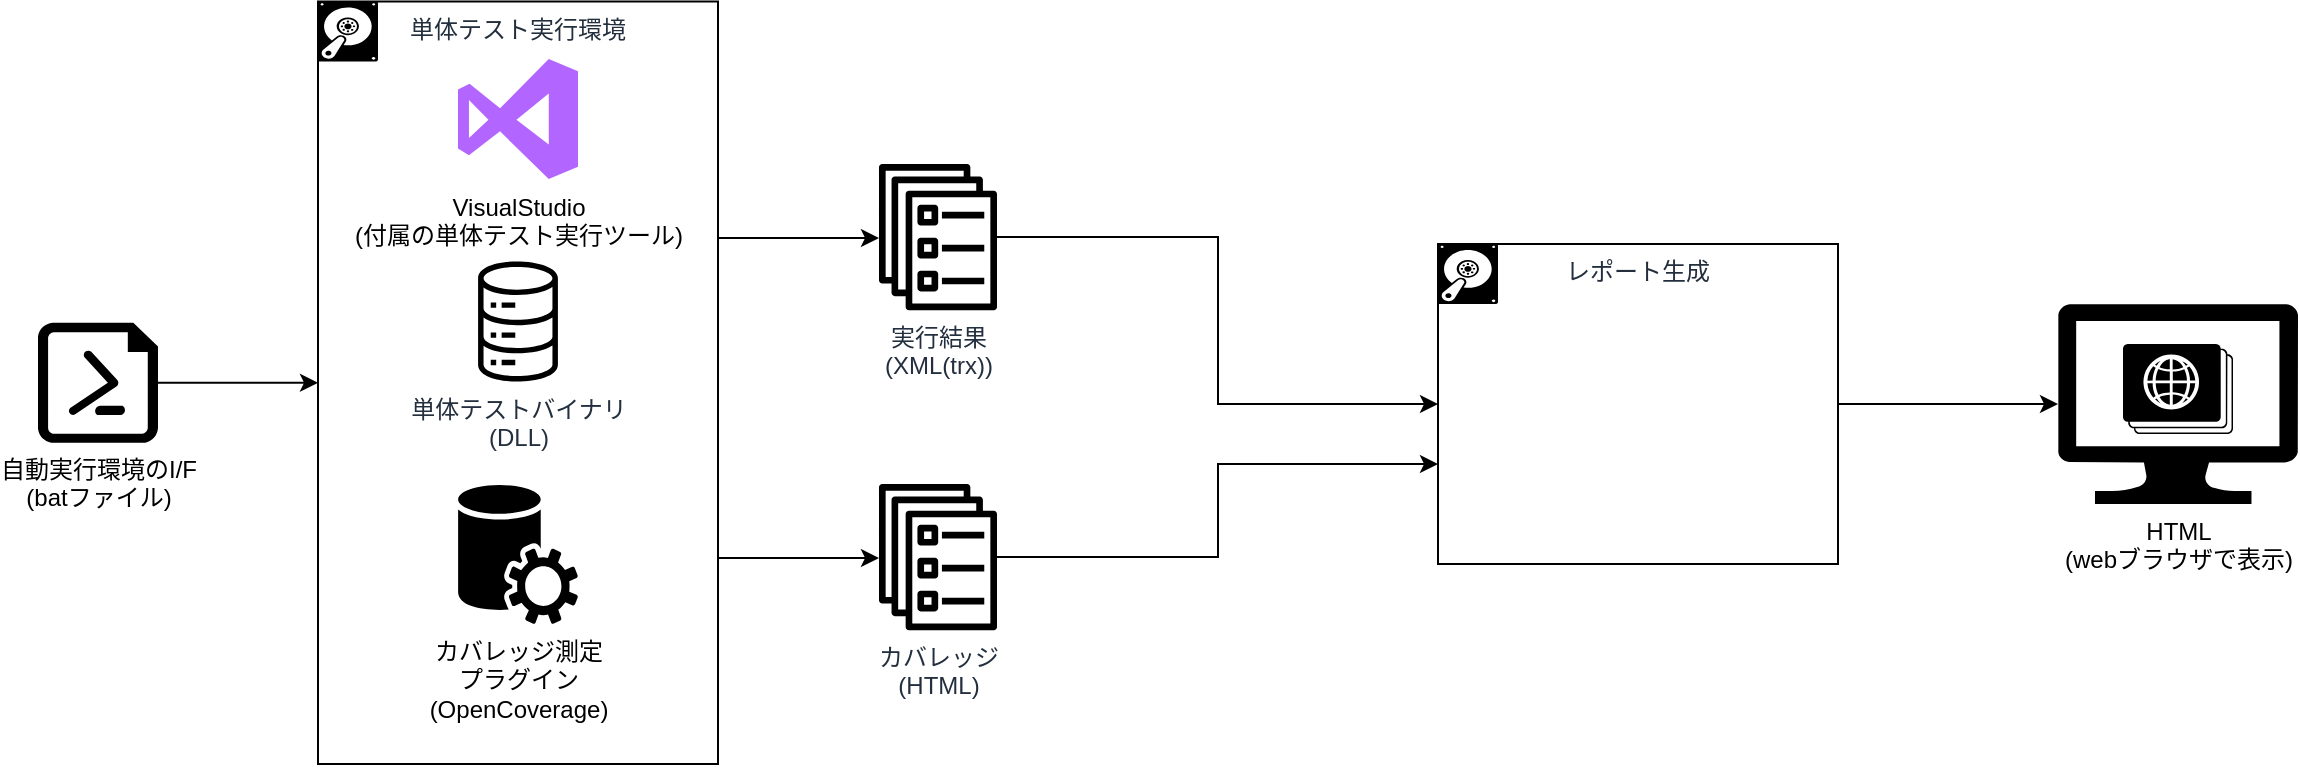 <mxfile version="12.4.2" type="device" pages="3"><diagram id="CmcURl1Fw2q4ghkqMt-h" name="ツールの流れ"><mxGraphModel dx="1086" dy="846" grid="1" gridSize="10" guides="0" tooltips="1" connect="1" arrows="1" fold="1" page="1" pageScale="1" pageWidth="827" pageHeight="1169" math="0" shadow="0"><root><mxCell id="yJB4aM6hWnsd-cTT9x5R-0"/><mxCell id="yJB4aM6hWnsd-cTT9x5R-1" parent="yJB4aM6hWnsd-cTT9x5R-0"/><mxCell id="yJB4aM6hWnsd-cTT9x5R-55" style="edgeStyle=orthogonalEdgeStyle;rounded=0;orthogonalLoop=1;jettySize=auto;html=1;" parent="yJB4aM6hWnsd-cTT9x5R-1" source="yJB4aM6hWnsd-cTT9x5R-12" target="yJB4aM6hWnsd-cTT9x5R-35" edge="1"><mxGeometry relative="1" as="geometry"><mxPoint x="710" y="330" as="targetPoint"/><Array as="points"><mxPoint x="650" y="276"/><mxPoint x="650" y="360"/></Array></mxGeometry></mxCell><mxCell id="yJB4aM6hWnsd-cTT9x5R-12" value="実行結果&lt;br&gt;(XML(trx))" style="outlineConnect=0;fontColor=#232F3E;gradientColor=none;fillColor=#000000;strokeColor=none;dashed=0;verticalLabelPosition=bottom;verticalAlign=top;align=center;html=1;fontSize=12;fontStyle=0;aspect=fixed;pointerEvents=1;shape=mxgraph.aws4.ecs_service;" parent="yJB4aM6hWnsd-cTT9x5R-1" vertex="1"><mxGeometry x="480" y="239.995" width="60" height="73.13" as="geometry"/></mxCell><mxCell id="yJB4aM6hWnsd-cTT9x5R-45" style="edgeStyle=orthogonalEdgeStyle;rounded=0;orthogonalLoop=1;jettySize=auto;html=1;entryX=0;entryY=0.5;entryDx=0;entryDy=0;" parent="yJB4aM6hWnsd-cTT9x5R-1" source="yJB4aM6hWnsd-cTT9x5R-16" target="yJB4aM6hWnsd-cTT9x5R-23" edge="1"><mxGeometry relative="1" as="geometry"/></mxCell><mxCell id="yJB4aM6hWnsd-cTT9x5R-16" value="自動実行環境のI/F&lt;br&gt;(batファイル)" style="verticalLabelPosition=bottom;html=1;verticalAlign=top;align=center;strokeColor=none;fillColor=#000000;shape=mxgraph.azure.powershell_file;pointerEvents=1;" parent="yJB4aM6hWnsd-cTT9x5R-1" vertex="1"><mxGeometry x="60" y="319.38" width="60" height="60" as="geometry"/></mxCell><mxCell id="yJB4aM6hWnsd-cTT9x5R-48" style="edgeStyle=orthogonalEdgeStyle;rounded=0;orthogonalLoop=1;jettySize=auto;html=1;" parent="yJB4aM6hWnsd-cTT9x5R-1" source="yJB4aM6hWnsd-cTT9x5R-35" target="yJB4aM6hWnsd-cTT9x5R-41" edge="1"><mxGeometry relative="1" as="geometry"/></mxCell><mxCell id="yJB4aM6hWnsd-cTT9x5R-44" value="" style="group" parent="yJB4aM6hWnsd-cTT9x5R-1" vertex="1" connectable="0"><mxGeometry x="1070" y="310" width="120" height="100" as="geometry"/></mxCell><mxCell id="yJB4aM6hWnsd-cTT9x5R-43" value="" style="group" parent="yJB4aM6hWnsd-cTT9x5R-44" vertex="1" connectable="0"><mxGeometry width="120" height="100" as="geometry"/></mxCell><mxCell id="yJB4aM6hWnsd-cTT9x5R-41" value="HTML&lt;br&gt;(webブラウザで表示)" style="verticalLabelPosition=bottom;html=1;verticalAlign=top;align=center;strokeColor=none;fillColor=#000000;shape=mxgraph.azure.computer;pointerEvents=1;" parent="yJB4aM6hWnsd-cTT9x5R-43" vertex="1"><mxGeometry width="120" height="100" as="geometry"/></mxCell><mxCell id="yJB4aM6hWnsd-cTT9x5R-42" value="" style="verticalLabelPosition=bottom;html=1;verticalAlign=top;align=center;strokeColor=none;fillColor=#000000;shape=mxgraph.azure.web_roles;" parent="yJB4aM6hWnsd-cTT9x5R-43" vertex="1"><mxGeometry x="32.5" y="20" width="55.0" height="45" as="geometry"/></mxCell><mxCell id="yJB4aM6hWnsd-cTT9x5R-52" style="edgeStyle=orthogonalEdgeStyle;rounded=0;orthogonalLoop=1;jettySize=auto;html=1;" parent="yJB4aM6hWnsd-cTT9x5R-1" source="yJB4aM6hWnsd-cTT9x5R-23" target="yJB4aM6hWnsd-cTT9x5R-12" edge="1"><mxGeometry relative="1" as="geometry"><Array as="points"><mxPoint x="440" y="277"/><mxPoint x="440" y="277"/></Array></mxGeometry></mxCell><mxCell id="yJB4aM6hWnsd-cTT9x5R-56" style="edgeStyle=orthogonalEdgeStyle;rounded=0;orthogonalLoop=1;jettySize=auto;html=1;" parent="yJB4aM6hWnsd-cTT9x5R-1" source="yJB4aM6hWnsd-cTT9x5R-23" target="yJB4aM6hWnsd-cTT9x5R-51" edge="1"><mxGeometry relative="1" as="geometry"><Array as="points"><mxPoint x="420" y="437"/><mxPoint x="420" y="437"/></Array></mxGeometry></mxCell><mxCell id="yJB4aM6hWnsd-cTT9x5R-23" value="単体テスト実行環境" style="fillColor=none;strokeColor=#000000;dashed=0;verticalAlign=top;fontStyle=0;fontColor=#232F3D;" parent="yJB4aM6hWnsd-cTT9x5R-1" vertex="1"><mxGeometry x="200" y="158.75" width="200" height="381.25" as="geometry"/></mxCell><mxCell id="yJB4aM6hWnsd-cTT9x5R-2" value="VisualStudio&lt;br&gt;(付属の単体テスト実行ツール)" style="verticalLabelPosition=bottom;html=1;verticalAlign=top;align=center;strokeColor=none;fillColor=#B266FF;shape=mxgraph.azure.team_foundation_service;" parent="yJB4aM6hWnsd-cTT9x5R-1" vertex="1"><mxGeometry x="270" y="187.5" width="60" height="60" as="geometry"/></mxCell><mxCell id="yJB4aM6hWnsd-cTT9x5R-21" value="単体テストバイナリ&lt;br&gt;(DLL)" style="outlineConnect=0;fontColor=#232F3E;gradientColor=none;fillColor=#000000;strokeColor=none;dashed=0;verticalLabelPosition=bottom;verticalAlign=top;align=center;html=1;fontSize=12;fontStyle=0;pointerEvents=1;shape=mxgraph.aws4.iot_analytics_data_store;" parent="yJB4aM6hWnsd-cTT9x5R-1" vertex="1"><mxGeometry x="270" y="288.75" width="60" height="60" as="geometry"/></mxCell><mxCell id="yJB4aM6hWnsd-cTT9x5R-25" value="" style="verticalLabelPosition=bottom;html=1;verticalAlign=top;align=center;strokeColor=none;fillColor=#000000;shape=mxgraph.azure.vhd;pointerEvents=1;" parent="yJB4aM6hWnsd-cTT9x5R-1" vertex="1"><mxGeometry x="200" y="158.75" width="30" height="30" as="geometry"/></mxCell><mxCell id="yJB4aM6hWnsd-cTT9x5R-49" value="カバレッジ測定&lt;br&gt;プラグイン&lt;br&gt;(OpenCoverage)" style="pointerEvents=1;shadow=0;dashed=0;html=1;strokeColor=none;fillColor=#000000;labelPosition=center;verticalLabelPosition=bottom;verticalAlign=top;outlineConnect=0;align=center;shape=mxgraph.office.services.central_management_service;" parent="yJB4aM6hWnsd-cTT9x5R-1" vertex="1"><mxGeometry x="270" y="400" width="60" height="70" as="geometry"/></mxCell><mxCell id="yJB4aM6hWnsd-cTT9x5R-50" value="" style="group" parent="yJB4aM6hWnsd-cTT9x5R-1" vertex="1" connectable="0"><mxGeometry x="760" y="280" width="200" height="160" as="geometry"/></mxCell><mxCell id="yJB4aM6hWnsd-cTT9x5R-35" value="レポート生成" style="fillColor=none;strokeColor=#000000;dashed=0;verticalAlign=top;fontStyle=0;fontColor=#232F3D;" parent="yJB4aM6hWnsd-cTT9x5R-50" vertex="1"><mxGeometry width="200" height="160" as="geometry"/></mxCell><mxCell id="yJB4aM6hWnsd-cTT9x5R-38" value="" style="verticalLabelPosition=bottom;html=1;verticalAlign=top;align=center;strokeColor=none;fillColor=#000000;shape=mxgraph.azure.vhd;pointerEvents=1;" parent="yJB4aM6hWnsd-cTT9x5R-50" vertex="1"><mxGeometry width="30" height="30" as="geometry"/></mxCell><mxCell id="yJB4aM6hWnsd-cTT9x5R-54" style="edgeStyle=orthogonalEdgeStyle;rounded=0;orthogonalLoop=1;jettySize=auto;html=1;" parent="yJB4aM6hWnsd-cTT9x5R-1" source="yJB4aM6hWnsd-cTT9x5R-51" target="yJB4aM6hWnsd-cTT9x5R-35" edge="1"><mxGeometry relative="1" as="geometry"><Array as="points"><mxPoint x="650" y="436"/><mxPoint x="650" y="390"/></Array></mxGeometry></mxCell><mxCell id="yJB4aM6hWnsd-cTT9x5R-51" value="カバレッジ&lt;br&gt;(HTML)" style="outlineConnect=0;fontColor=#232F3E;gradientColor=none;fillColor=#000000;strokeColor=none;dashed=0;verticalLabelPosition=bottom;verticalAlign=top;align=center;html=1;fontSize=12;fontStyle=0;aspect=fixed;pointerEvents=1;shape=mxgraph.aws4.ecs_service;" parent="yJB4aM6hWnsd-cTT9x5R-1" vertex="1"><mxGeometry x="480" y="400.005" width="60" height="73.13" as="geometry"/></mxCell></root></mxGraphModel></diagram><diagram id="7I8nYa2gioAHrVQ-ntrM" name="出力HTMLの構成"><mxGraphModel dx="936" dy="763" grid="1" gridSize="10" guides="1" tooltips="1" connect="1" arrows="1" fold="1" page="1" pageScale="1" pageWidth="827" pageHeight="1169" math="0" shadow="0"><root><mxCell id="Hav1ECY2r6G5saxjXHQP-0"/><mxCell id="Hav1ECY2r6G5saxjXHQP-1" parent="Hav1ECY2r6G5saxjXHQP-0"/><mxCell id="Hav1ECY2r6G5saxjXHQP-6" style="edgeStyle=orthogonalEdgeStyle;rounded=0;orthogonalLoop=1;jettySize=auto;html=1;" parent="Hav1ECY2r6G5saxjXHQP-1" source="Hav1ECY2r6G5saxjXHQP-3" target="Hav1ECY2r6G5saxjXHQP-4" edge="1"><mxGeometry relative="1" as="geometry"><Array as="points"><mxPoint x="250" y="160"/><mxPoint x="250" y="160"/></Array></mxGeometry></mxCell><mxCell id="Hav1ECY2r6G5saxjXHQP-9" value="1" style="text;html=1;align=center;verticalAlign=middle;resizable=0;points=[];;labelBackgroundColor=#ffffff;" parent="Hav1ECY2r6G5saxjXHQP-6" vertex="1" connectable="0"><mxGeometry y="-22" relative="1" as="geometry"><mxPoint x="-60" y="-32" as="offset"/></mxGeometry></mxCell><mxCell id="Hav1ECY2r6G5saxjXHQP-10" value="0...*" style="text;html=1;align=center;verticalAlign=middle;resizable=0;points=[];;labelBackgroundColor=#ffffff;" parent="Hav1ECY2r6G5saxjXHQP-6" vertex="1" connectable="0"><mxGeometry x="0.243" y="-2" relative="1" as="geometry"><mxPoint x="33" y="-12" as="offset"/></mxGeometry></mxCell><mxCell id="Hav1ECY2r6G5saxjXHQP-7" style="edgeStyle=orthogonalEdgeStyle;rounded=0;orthogonalLoop=1;jettySize=auto;html=1;" parent="Hav1ECY2r6G5saxjXHQP-1" source="Hav1ECY2r6G5saxjXHQP-3" target="Hav1ECY2r6G5saxjXHQP-5" edge="1"><mxGeometry relative="1" as="geometry"><Array as="points"><mxPoint x="240" y="200"/><mxPoint x="240" y="340"/></Array></mxGeometry></mxCell><mxCell id="Hav1ECY2r6G5saxjXHQP-11" value="1" style="text;html=1;align=center;verticalAlign=middle;resizable=0;points=[];;labelBackgroundColor=#ffffff;" parent="Hav1ECY2r6G5saxjXHQP-7" vertex="1" connectable="0"><mxGeometry x="-0.657" y="-2" relative="1" as="geometry"><mxPoint x="-38" y="-12" as="offset"/></mxGeometry></mxCell><mxCell id="Hav1ECY2r6G5saxjXHQP-12" value="0...*" style="text;html=1;align=center;verticalAlign=middle;resizable=0;points=[];;labelBackgroundColor=#ffffff;" parent="Hav1ECY2r6G5saxjXHQP-7" vertex="1" connectable="0"><mxGeometry x="0.593" y="-1" relative="1" as="geometry"><mxPoint x="37" y="-11" as="offset"/></mxGeometry></mxCell><mxCell id="Hav1ECY2r6G5saxjXHQP-3" value="/index.html" style="html=1;strokeColor=none;fillColor=#0079D6;labelPosition=center;verticalLabelPosition=middle;verticalAlign=top;align=center;fontSize=12;outlineConnect=0;spacingTop=-6;fontColor=#FFFFFF;shape=mxgraph.sitemap.page;" parent="Hav1ECY2r6G5saxjXHQP-1" vertex="1"><mxGeometry x="60" y="145" width="120" height="70" as="geometry"/></mxCell><mxCell id="Hav1ECY2r6G5saxjXHQP-4" value="/summary&lt;br&gt;/testname/index.html" style="html=1;strokeColor=none;fillColor=#0079D6;labelPosition=center;verticalLabelPosition=middle;verticalAlign=top;align=center;fontSize=12;outlineConnect=0;spacingTop=-6;fontColor=#FFFFFF;shape=mxgraph.sitemap.page;" parent="Hav1ECY2r6G5saxjXHQP-1" vertex="1"><mxGeometry x="320" y="120" width="160" height="120" as="geometry"/></mxCell><mxCell id="Hav1ECY2r6G5saxjXHQP-5" value="/coverage&lt;br&gt;/testname/index.html" style="html=1;strokeColor=none;fillColor=#0079D6;labelPosition=center;verticalLabelPosition=middle;verticalAlign=top;align=center;fontSize=12;outlineConnect=0;spacingTop=-6;fontColor=#FFFFFF;shape=mxgraph.sitemap.page;" parent="Hav1ECY2r6G5saxjXHQP-1" vertex="1"><mxGeometry x="320" y="280" width="160" height="120" as="geometry"/></mxCell></root></mxGraphModel></diagram><diagram id="MEfU04BsUHDAo7soJoo0" name="レポート生成"><mxGraphModel dx="1086" dy="846" grid="1" gridSize="10" guides="1" tooltips="1" connect="1" arrows="1" fold="1" page="1" pageScale="1" pageWidth="827" pageHeight="1169" math="0" shadow="0"><root><mxCell id="Oj41p8EuexVuVe9xvamf-0"/><mxCell id="Oj41p8EuexVuVe9xvamf-1" parent="Oj41p8EuexVuVe9xvamf-0"/><mxCell id="ILGNxo0Xk47FliOSPZLO-1" value="単体テスト実行環境" style="fillColor=none;strokeColor=#000000;dashed=0;verticalAlign=top;fontStyle=0;fontColor=#232F3D;" parent="Oj41p8EuexVuVe9xvamf-1" vertex="1"><mxGeometry x="200" y="158.75" width="430" height="511.25" as="geometry"/></mxCell><mxCell id="ILGNxo0Xk47FliOSPZLO-10" value="単体テスト実行環境" style="fillColor=none;strokeColor=#000000;dashed=0;verticalAlign=top;fontStyle=0;fontColor=#232F3D;" parent="Oj41p8EuexVuVe9xvamf-1" vertex="1"><mxGeometry x="370" y="360" width="220" height="280" as="geometry"/></mxCell><mxCell id="ILGNxo0Xk47FliOSPZLO-0" value="自動実行環境のI/F&lt;br&gt;(batファイル)" style="verticalLabelPosition=bottom;html=1;verticalAlign=top;align=center;strokeColor=none;fillColor=#000000;shape=mxgraph.azure.powershell_file;pointerEvents=1;" parent="Oj41p8EuexVuVe9xvamf-1" vertex="1"><mxGeometry x="50" y="240" width="60" height="60" as="geometry"/></mxCell><mxCell id="ILGNxo0Xk47FliOSPZLO-2" value="" style="verticalLabelPosition=bottom;html=1;verticalAlign=top;align=center;strokeColor=none;fillColor=#000000;shape=mxgraph.azure.vhd;pointerEvents=1;" parent="Oj41p8EuexVuVe9xvamf-1" vertex="1"><mxGeometry x="200" y="158.75" width="30" height="30" as="geometry"/></mxCell><mxCell id="ILGNxo0Xk47FliOSPZLO-14" style="edgeStyle=orthogonalEdgeStyle;rounded=0;orthogonalLoop=1;jettySize=auto;html=1;" parent="Oj41p8EuexVuVe9xvamf-1" source="ILGNxo0Xk47FliOSPZLO-3" target="ILGNxo0Xk47FliOSPZLO-10" edge="1"><mxGeometry relative="1" as="geometry"><Array as="points"><mxPoint x="400" y="290"/></Array></mxGeometry></mxCell><mxCell id="ILGNxo0Xk47FliOSPZLO-3" value="単体テスト実行/&lt;br&gt;OpenCoverage実行" style="verticalLabelPosition=bottom;html=1;verticalAlign=top;align=center;strokeColor=none;fillColor=#000000;shape=mxgraph.azure.powershell_file;pointerEvents=1;" parent="Oj41p8EuexVuVe9xvamf-1" vertex="1"><mxGeometry x="260" y="240" width="60" height="60" as="geometry"/></mxCell><mxCell id="ILGNxo0Xk47FliOSPZLO-4" value="VisualStudio&lt;br&gt;(付属の単体テスト実行ツール)" style="verticalLabelPosition=bottom;html=1;verticalAlign=top;align=center;strokeColor=none;fillColor=#B266FF;shape=mxgraph.azure.team_foundation_service;" parent="Oj41p8EuexVuVe9xvamf-1" vertex="1"><mxGeometry x="450" y="400" width="60" height="60" as="geometry"/></mxCell><mxCell id="ILGNxo0Xk47FliOSPZLO-15" style="edgeStyle=orthogonalEdgeStyle;rounded=0;orthogonalLoop=1;jettySize=auto;html=1;entryX=0.5;entryY=0;entryDx=0;entryDy=0;shape=flexArrow;endArrow=block;" parent="Oj41p8EuexVuVe9xvamf-1" source="ILGNxo0Xk47FliOSPZLO-5" target="ILGNxo0Xk47FliOSPZLO-10" edge="1"><mxGeometry relative="1" as="geometry"/></mxCell><mxCell id="ILGNxo0Xk47FliOSPZLO-5" value="単体テストバイナリ&lt;br&gt;(DLL)" style="outlineConnect=0;fontColor=#232F3E;gradientColor=none;fillColor=#000000;strokeColor=none;dashed=0;verticalLabelPosition=bottom;verticalAlign=top;align=center;html=1;fontSize=12;fontStyle=0;pointerEvents=1;shape=mxgraph.aws4.iot_analytics_data_store;" parent="Oj41p8EuexVuVe9xvamf-1" vertex="1"><mxGeometry x="450" y="240" width="60" height="60" as="geometry"/></mxCell><mxCell id="ILGNxo0Xk47FliOSPZLO-6" value="カバレッジ測定&lt;br&gt;プラグイン&lt;br&gt;(OpenCoverage)" style="pointerEvents=1;shadow=0;dashed=0;html=1;strokeColor=none;fillColor=#000000;labelPosition=center;verticalLabelPosition=bottom;verticalAlign=top;outlineConnect=0;align=center;shape=mxgraph.office.services.central_management_service;" parent="Oj41p8EuexVuVe9xvamf-1" vertex="1"><mxGeometry x="450" y="500" width="60" height="70" as="geometry"/></mxCell><mxCell id="ILGNxo0Xk47FliOSPZLO-7" style="edgeStyle=orthogonalEdgeStyle;rounded=0;orthogonalLoop=1;jettySize=auto;html=1;entryX=0;entryY=0.5;entryDx=0;entryDy=0;entryPerimeter=0;" parent="Oj41p8EuexVuVe9xvamf-1" source="ILGNxo0Xk47FliOSPZLO-0" target="ILGNxo0Xk47FliOSPZLO-3" edge="1"><mxGeometry relative="1" as="geometry"><mxPoint x="120" y="250" as="targetPoint"/><Array as="points"><mxPoint x="140" y="270"/><mxPoint x="140" y="270"/></Array></mxGeometry></mxCell><mxCell id="ILGNxo0Xk47FliOSPZLO-8" value="１" style="text;html=1;align=center;verticalAlign=middle;resizable=0;points=[];;labelBackgroundColor=#ffffff;" parent="ILGNxo0Xk47FliOSPZLO-7" vertex="1" connectable="0"><mxGeometry x="-0.872" y="3" relative="1" as="geometry"><mxPoint x="-4" y="-6" as="offset"/></mxGeometry></mxCell><mxCell id="ILGNxo0Xk47FliOSPZLO-9" value="0...*" style="text;html=1;align=center;verticalAlign=middle;resizable=0;points=[];;labelBackgroundColor=#ffffff;" parent="ILGNxo0Xk47FliOSPZLO-7" vertex="1" connectable="0"><mxGeometry x="0.772" y="2" relative="1" as="geometry"><mxPoint y="-8" as="offset"/></mxGeometry></mxCell><mxCell id="ILGNxo0Xk47FliOSPZLO-18" value="実行結果&lt;br&gt;(XML(trx))" style="outlineConnect=0;fontColor=#232F3E;gradientColor=none;fillColor=#000000;strokeColor=none;dashed=0;verticalLabelPosition=bottom;verticalAlign=top;align=center;html=1;fontSize=12;fontStyle=0;aspect=fixed;pointerEvents=1;shape=mxgraph.aws4.ecs_task;" parent="Oj41p8EuexVuVe9xvamf-1" vertex="1"><mxGeometry x="730" y="447.11" width="40" height="52.89" as="geometry"/></mxCell><mxCell id="ILGNxo0Xk47FliOSPZLO-19" style="edgeStyle=orthogonalEdgeStyle;rounded=0;orthogonalLoop=1;jettySize=auto;html=1;" parent="Oj41p8EuexVuVe9xvamf-1" source="ILGNxo0Xk47FliOSPZLO-10" target="ILGNxo0Xk47FliOSPZLO-18" edge="1"><mxGeometry relative="1" as="geometry"><mxPoint x="827" y="360" as="sourcePoint"/><mxPoint x="967" y="281" as="targetPoint"/><Array as="points"><mxPoint x="670" y="474"/><mxPoint x="670" y="474"/></Array></mxGeometry></mxCell><mxCell id="ILGNxo0Xk47FliOSPZLO-20" value="１" style="text;html=1;align=center;verticalAlign=middle;resizable=0;points=[];;labelBackgroundColor=#ffffff;" parent="ILGNxo0Xk47FliOSPZLO-19" vertex="1" connectable="0"><mxGeometry x="-0.872" y="3" relative="1" as="geometry"><mxPoint x="1" y="-6" as="offset"/></mxGeometry></mxCell><mxCell id="ILGNxo0Xk47FliOSPZLO-21" value="0...*" style="text;html=1;align=center;verticalAlign=middle;resizable=0;points=[];;labelBackgroundColor=#ffffff;" parent="ILGNxo0Xk47FliOSPZLO-19" vertex="1" connectable="0"><mxGeometry x="0.772" y="2" relative="1" as="geometry"><mxPoint y="-8" as="offset"/></mxGeometry></mxCell><mxCell id="ILGNxo0Xk47FliOSPZLO-23" style="edgeStyle=orthogonalEdgeStyle;rounded=0;orthogonalLoop=1;jettySize=auto;html=1;endArrow=none;startArrow=block;startFill=1;endFill=0;" parent="Oj41p8EuexVuVe9xvamf-1" source="ILGNxo0Xk47FliOSPZLO-22" target="ILGNxo0Xk47FliOSPZLO-10" edge="1"><mxGeometry relative="1" as="geometry"><Array as="points"><mxPoint x="660" y="580"/><mxPoint x="660" y="580"/></Array></mxGeometry></mxCell><mxCell id="ILGNxo0Xk47FliOSPZLO-24" value="1" style="text;html=1;align=center;verticalAlign=middle;resizable=0;points=[];;labelBackgroundColor=#ffffff;" parent="ILGNxo0Xk47FliOSPZLO-23" vertex="1" connectable="0"><mxGeometry x="0.786" relative="1" as="geometry"><mxPoint x="-4" y="-10.33" as="offset"/></mxGeometry></mxCell><mxCell id="ILGNxo0Xk47FliOSPZLO-25" value="0...*" style="text;html=1;align=center;verticalAlign=middle;resizable=0;points=[];;labelBackgroundColor=#ffffff;" parent="ILGNxo0Xk47FliOSPZLO-23" vertex="1" connectable="0"><mxGeometry x="0.571" y="-49" relative="1" as="geometry"><mxPoint x="90" y="39" as="offset"/></mxGeometry></mxCell><mxCell id="ILGNxo0Xk47FliOSPZLO-22" value="カバレッジ&lt;br&gt;(HTML)" style="outlineConnect=0;fontColor=#232F3E;gradientColor=none;fillColor=#000000;strokeColor=none;dashed=0;verticalLabelPosition=bottom;verticalAlign=top;align=center;html=1;fontSize=12;fontStyle=0;aspect=fixed;pointerEvents=1;shape=mxgraph.aws4.ecs_task;" parent="Oj41p8EuexVuVe9xvamf-1" vertex="1"><mxGeometry x="730" y="558" width="40" height="52.89" as="geometry"/></mxCell></root></mxGraphModel></diagram></mxfile>